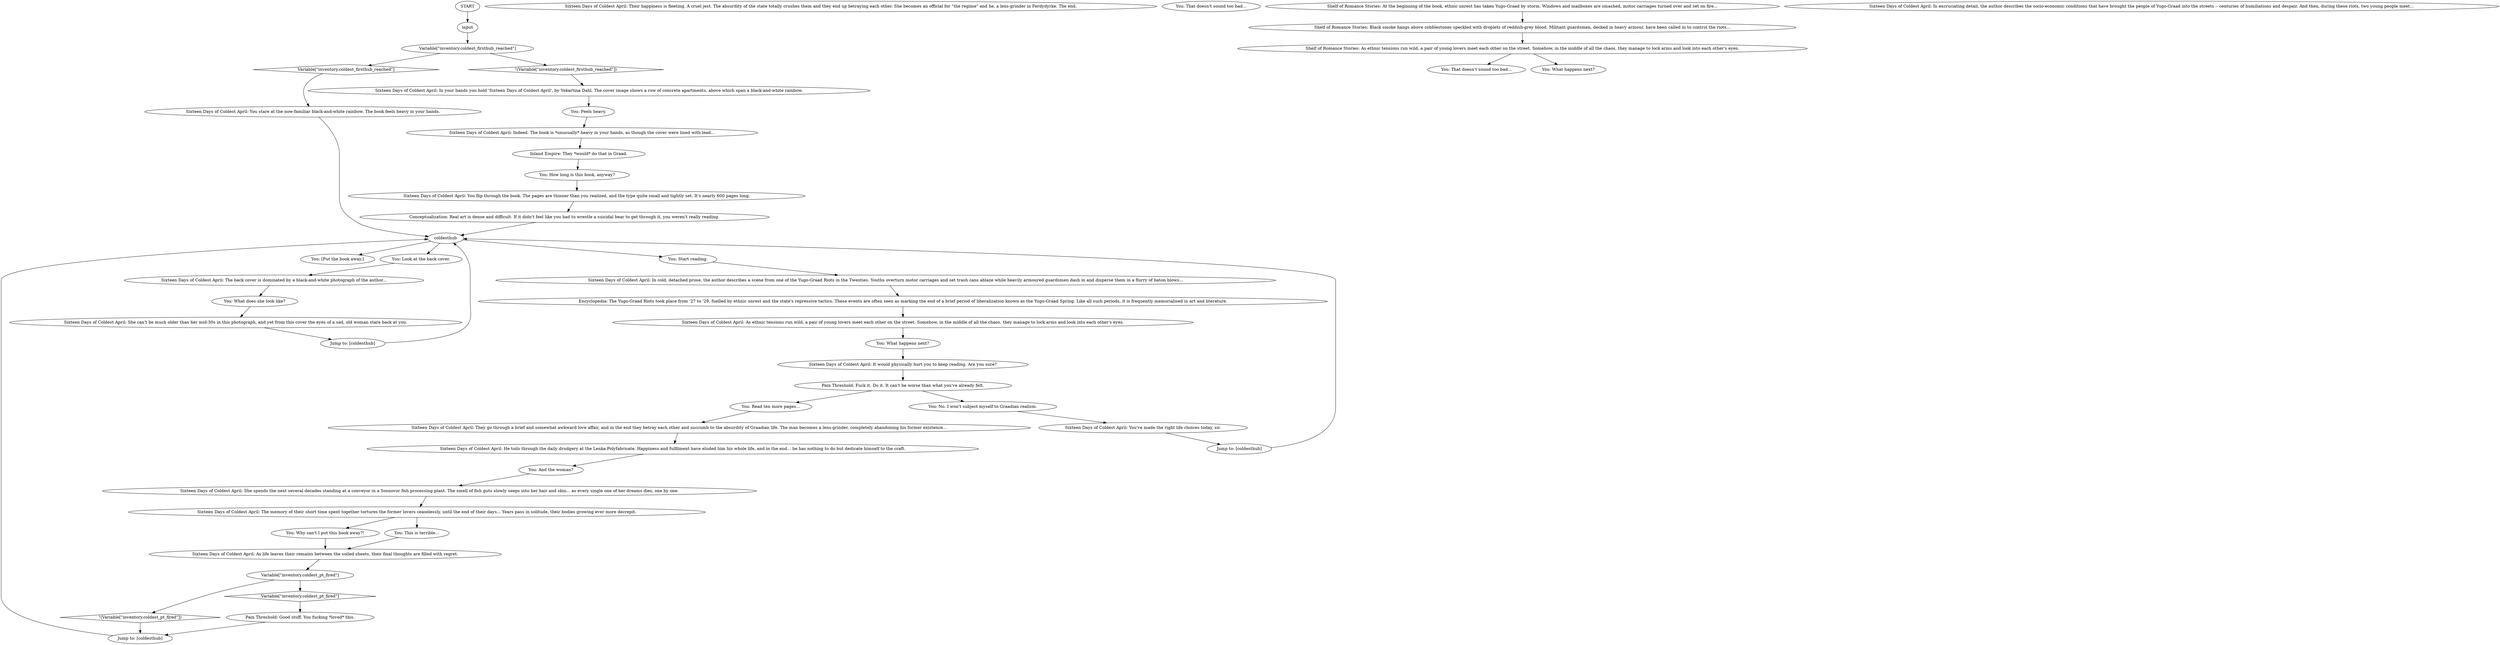 # INVENTORY / BAD ROMANCE
# Excrutiating Love Story book. Graad-y black-and-white-rainbow book. Ends with lensgrinder in somewhere. "Sixteen Days in Coldest April." something thought it was a romance book, but its misplaced.
# ==================================================
digraph G {
	  0 [label="START"];
	  1 [label="input"];
	  2 [label="Sixteen Days of Coldest April: Their happiness is fleeting. A cruel jest. The absurdity of the state totally crushes them and they end up betraying each other. She becomes an official for \"the regime\" and he, a lens-grinder in Ferdydyrke. The end."];
	  3 [label="Variable[\"inventory.coldest_pt_fired\"]"];
	  4 [label="Variable[\"inventory.coldest_pt_fired\"]", shape=diamond];
	  5 [label="!(Variable[\"inventory.coldest_pt_fired\"])", shape=diamond];
	  6 [label="coldesthub"];
	  7 [label="Sixteen Days of Coldest April: It would physically hurt you to keep reading. Are you sure?"];
	  8 [label="You: What happens next?"];
	  9 [label="Inland Empire: They *would* do that in Graad."];
	  10 [label="Sixteen Days of Coldest April: The back cover is dominated by a black-and-white photograph of the author..."];
	  11 [label="Sixteen Days of Coldest April: In your hands you hold 'Sixteen Days of Coldest April', by Yekartina Dahl. The cover image shows a row of concrete apartments, above which span a black-and-white rainbow."];
	  12 [label="You: Start reading."];
	  13 [label="Sixteen Days of Coldest April: In cold, detached prose, the author describes a scene from one of the Yugo-Graad Riots in the Twenties. Youths overturn motor carriages and set trash cans ablaze while heavily armoured guardsmen dash in and disperse them in a flurry of baton blows..."];
	  14 [label="Jump to: [coldesthub]"];
	  15 [label="You: And the woman?"];
	  16 [label="Encyclopedia: The Yugo-Graad Riots took place from '27 to '29, fuelled by ethnic unrest and the state's repressive tactics. These events are often seen as marking the end of a brief period of liberalization known as the Yugo-Graad Spring. Like all such periods, it is frequently memorialised in art and literature."];
	  17 [label="Sixteen Days of Coldest April: He toils through the daily drudgery at the Lenka Polyfabricate. Happiness and fulfilment have eluded him his whole life, and in the end... he has nothing to do but dedicate himself to the craft."];
	  18 [label="Sixteen Days of Coldest April: As life leaves their remains between the soiled sheets, their final thoughts are filled with regret."];
	  19 [label="You: Read ten more pages..."];
	  20 [label="Sixteen Days of Coldest April: As ethnic tensions run wild, a pair of young lovers meet each other on the street. Somehow, in the middle of all the chaos, they manage to lock arms and look into each other's eyes."];
	  21 [label="Sixteen Days of Coldest April: They go through a brief and somewhat awkward love affair, and in the end they betray each other and succumb to the absurdity of Graadian life. The man becomes a lens-grinder, completely abandoning his former existence..."];
	  22 [label="Sixteen Days of Coldest April: She can't be much older than her mid-30s in this photograph, and yet from this cover the eyes of a sad, old woman stare back at you."];
	  23 [label="You: What does she look like?"];
	  24 [label="Jump to: [coldesthub]"];
	  25 [label="You: That doesn't sound too bad..."];
	  26 [label="Shelf of Romance Stories: At the beginning of the book, ethnic unrest has taken Yugo-Graad by storm. Windows and mailboxes are smashed, motor carriages turned over and set on fire..."];
	  27 [label="Shelf of Romance Stories: Black smoke hangs above cobblestones speckled with droplets of reddish-grey blood. Militant guardsmen, decked in heavy armour, have been called in to control the riots..."];
	  28 [label="You: Why can't I put this book away?!"];
	  29 [label="Pain Threshold: Good stuff. You fucking *loved* this."];
	  30 [label="Shelf of Romance Stories: As ethnic tensions run wild, a pair of young lovers meet each other on the street. Somehow, in the middle of all the chaos, they manage to lock arms and look into each other's eyes."];
	  31 [label="Jump to: [coldesthub]"];
	  32 [label="You: Feels heavy."];
	  33 [label="Sixteen Days of Coldest April: She spends the next several decades standing at a conveyor in a Sosnovor fish processing plant. The smell of fish guts slowly seeps into her hair and skin... as every single one of her dreams dies, one by one."];
	  34 [label="Sixteen Days of Coldest April: Indeed. The book is *unusually* heavy in your hands, as though the cover were lined with lead..."];
	  35 [label="Sixteen Days of Coldest April: You flip through the book. The pages are thinner than you realized, and the type quite small and tightly set. It's nearly 600 pages long."];
	  36 [label="Sixteen Days of Coldest April: In excruciating detail, the author describes the socio-economic conditions that have brought the people of Yugo-Graad into the streets -- centuries of humiliations and despair. And then, during these riots, two young people meet..."];
	  37 [label="Sixteen Days of Coldest April: You've made the right life choices today, sir."];
	  38 [label="You: [Put the book away.]"];
	  40 [label="Conceptualization: Real art is dense and difficult. If it didn't feel like you had to wrestle a suicidal bear to get through it, you weren't really reading."];
	  41 [label="Sixteen Days of Coldest April: You stare at the now-familiar black-and-white rainbow. The book feels heavy in your hands."];
	  42 [label="You: That doesn't sound too bad..."];
	  43 [label="You: How long is this book, anyway?"];
	  44 [label="You: What happens next?"];
	  45 [label="You: No. I won't subject myself to Graadian realism."];
	  46 [label="You: This is terrible..."];
	  47 [label="Variable[\"inventory.coldest_firsthub_reached\"]"];
	  48 [label="Variable[\"inventory.coldest_firsthub_reached\"]", shape=diamond];
	  49 [label="!(Variable[\"inventory.coldest_firsthub_reached\"])", shape=diamond];
	  50 [label="You: Look at the back cover."];
	  51 [label="Pain Threshold: Fuck it. Do it. It can't be worse than what you've already felt."];
	  52 [label="Sixteen Days of Coldest April: The memory of their short time spent together tortures the former lovers ceaselessly, until the end of their days... Years pass in solitude, their bodies growing ever more decrepit."];
	  0 -> 1
	  1 -> 47
	  3 -> 4
	  3 -> 5
	  4 -> 29
	  5 -> 14
	  6 -> 50
	  6 -> 12
	  6 -> 38
	  7 -> 51
	  8 -> 7
	  9 -> 43
	  10 -> 23
	  11 -> 32
	  12 -> 13
	  13 -> 16
	  14 -> 6
	  15 -> 33
	  16 -> 20
	  17 -> 15
	  18 -> 3
	  19 -> 21
	  20 -> 8
	  21 -> 17
	  22 -> 24
	  23 -> 22
	  24 -> 6
	  26 -> 27
	  27 -> 30
	  28 -> 18
	  29 -> 14
	  30 -> 42
	  30 -> 44
	  31 -> 6
	  32 -> 34
	  33 -> 52
	  34 -> 9
	  35 -> 40
	  37 -> 31
	  40 -> 6
	  41 -> 6
	  43 -> 35
	  45 -> 37
	  46 -> 18
	  47 -> 48
	  47 -> 49
	  48 -> 41
	  49 -> 11
	  50 -> 10
	  51 -> 19
	  51 -> 45
	  52 -> 28
	  52 -> 46
}

